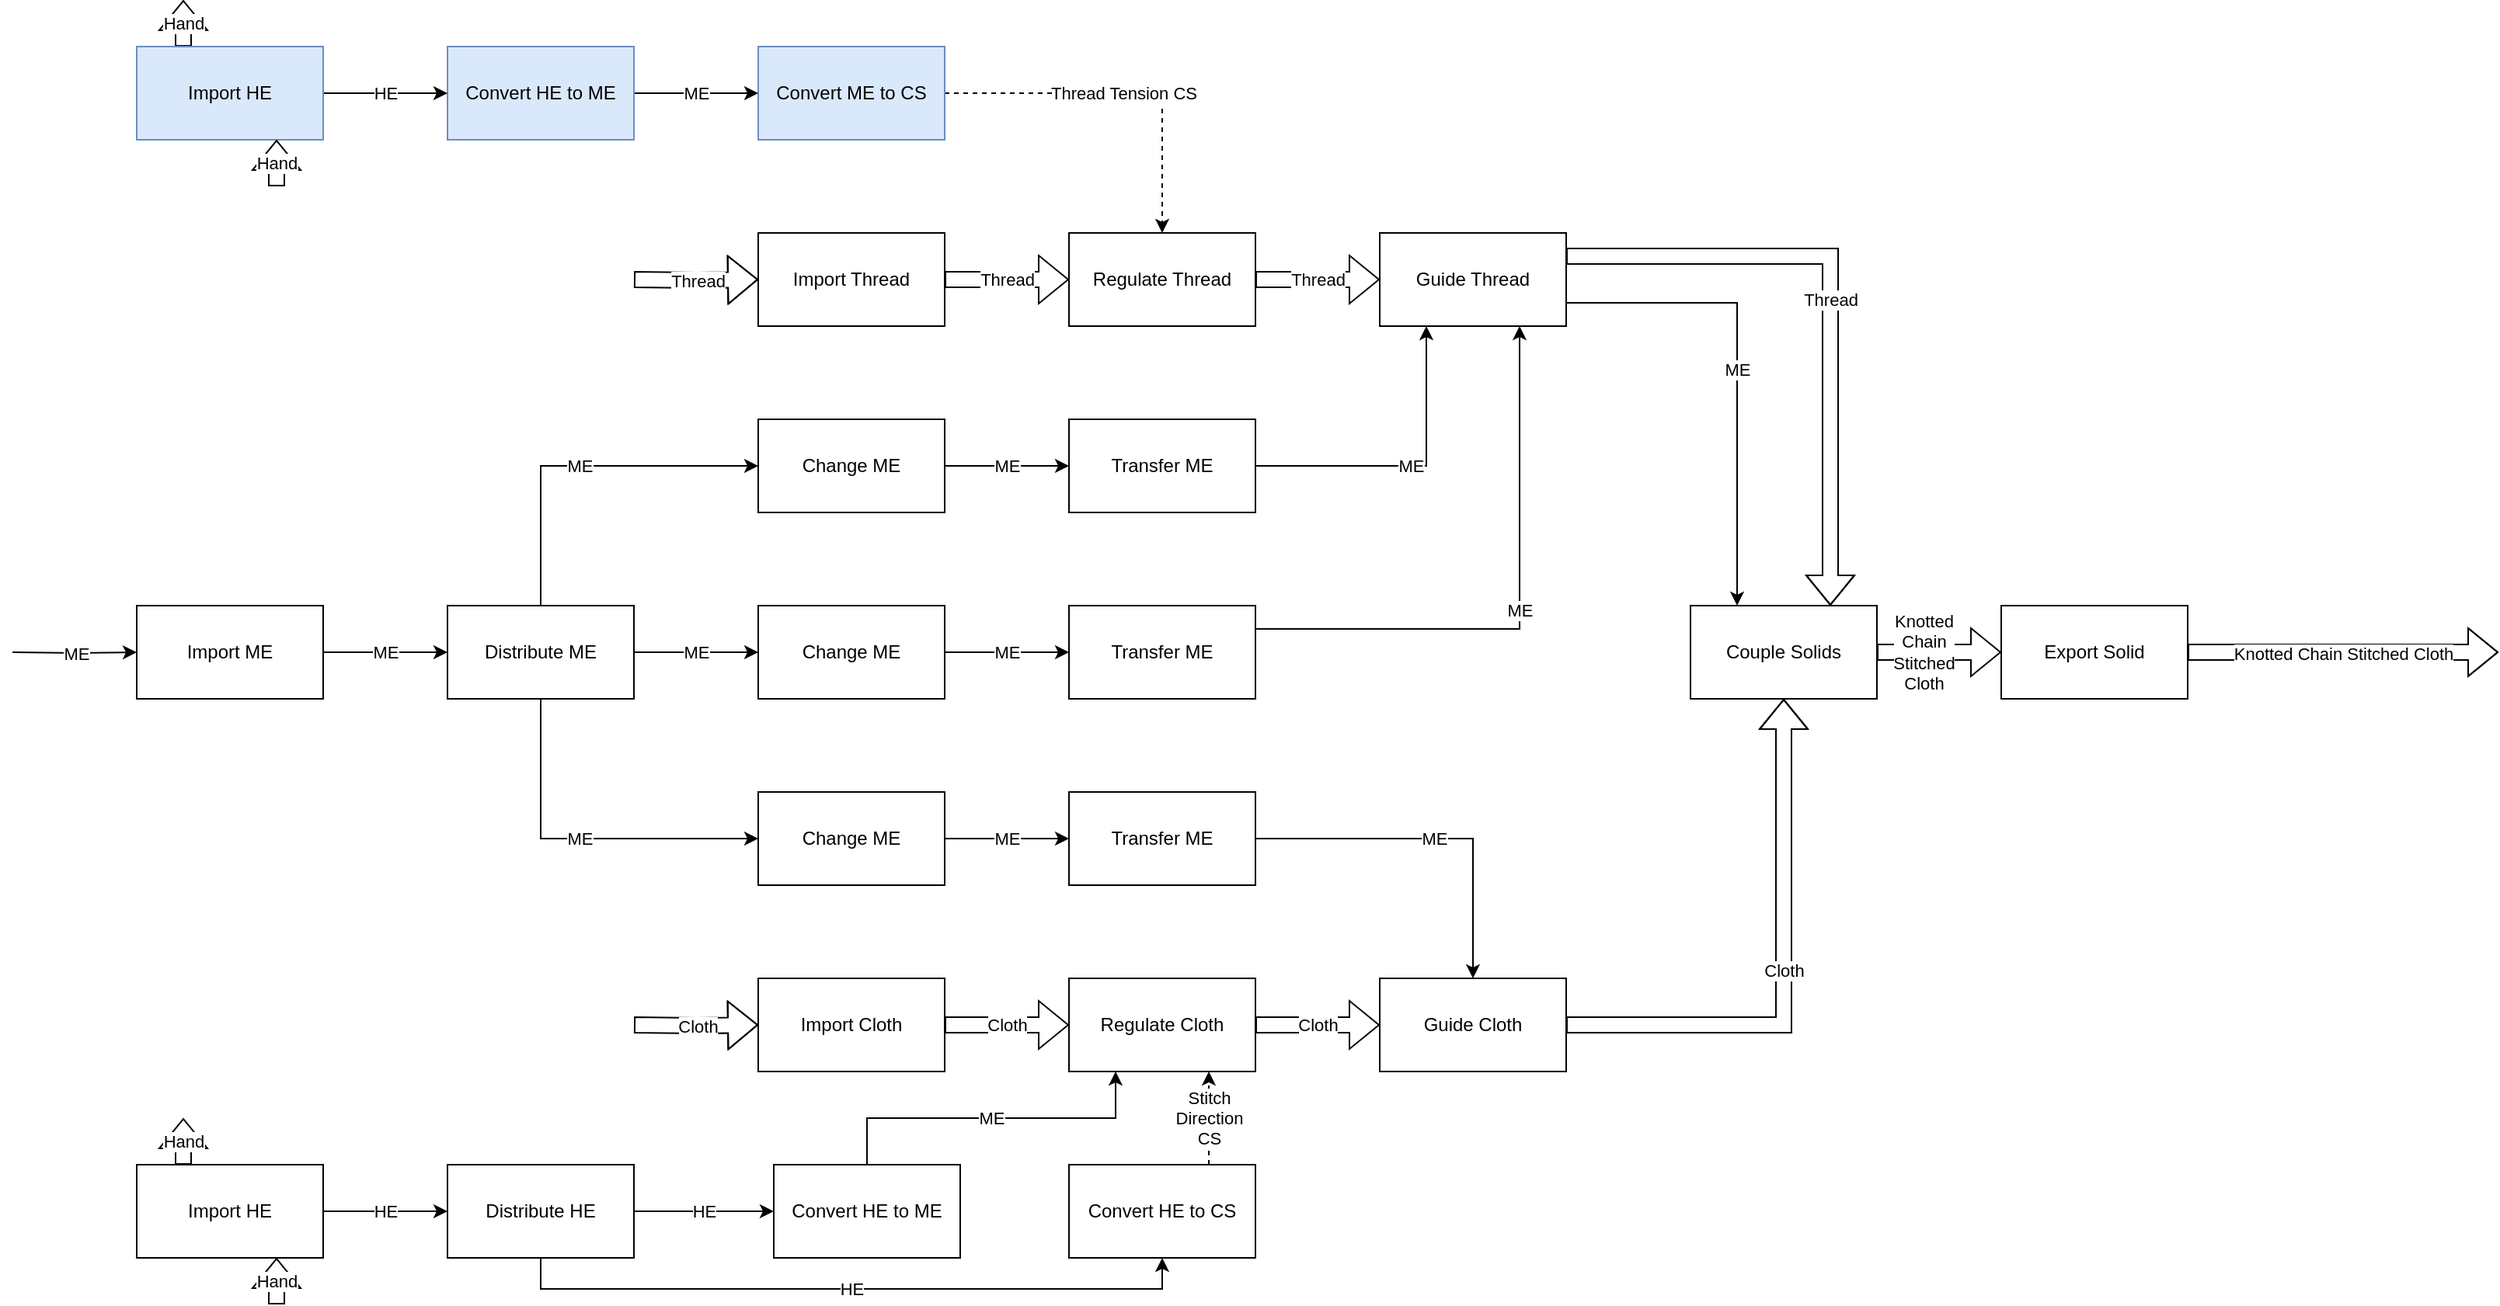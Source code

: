 <mxfile version="20.8.16" type="device"><diagram id="CUGEpobVD85Aj3zfOwO5" name="Page-1"><mxGraphModel dx="1823" dy="877" grid="1" gridSize="10" guides="1" tooltips="1" connect="1" arrows="1" fold="1" page="1" pageScale="1" pageWidth="1100" pageHeight="850" math="0" shadow="0"><root><mxCell id="0"/><mxCell id="1" parent="0"/><mxCell id="J4dnhJipNNTQAhLrL5PN-23" value="ME" style="edgeStyle=orthogonalEdgeStyle;rounded=0;orthogonalLoop=1;jettySize=auto;html=1;exitX=1;exitY=0.5;exitDx=0;exitDy=0;entryX=0;entryY=0.5;entryDx=0;entryDy=0;" parent="1" source="J4dnhJipNNTQAhLrL5PN-1" target="J4dnhJipNNTQAhLrL5PN-2" edge="1"><mxGeometry relative="1" as="geometry"/></mxCell><mxCell id="J4dnhJipNNTQAhLrL5PN-1" value="Import ME" style="rounded=0;whiteSpace=wrap;html=1;" parent="1" vertex="1"><mxGeometry x="120" y="390" width="120" height="60" as="geometry"/></mxCell><mxCell id="J4dnhJipNNTQAhLrL5PN-18" value="ME" style="edgeStyle=orthogonalEdgeStyle;rounded=0;orthogonalLoop=1;jettySize=auto;html=1;exitX=0.5;exitY=0;exitDx=0;exitDy=0;entryX=0;entryY=0.5;entryDx=0;entryDy=0;" parent="1" source="J4dnhJipNNTQAhLrL5PN-2" target="J4dnhJipNNTQAhLrL5PN-3" edge="1"><mxGeometry relative="1" as="geometry"/></mxCell><mxCell id="J4dnhJipNNTQAhLrL5PN-19" value="ME" style="edgeStyle=orthogonalEdgeStyle;rounded=0;orthogonalLoop=1;jettySize=auto;html=1;exitX=1;exitY=0.5;exitDx=0;exitDy=0;entryX=0;entryY=0.5;entryDx=0;entryDy=0;" parent="1" source="J4dnhJipNNTQAhLrL5PN-2" target="J4dnhJipNNTQAhLrL5PN-4" edge="1"><mxGeometry relative="1" as="geometry"/></mxCell><mxCell id="J4dnhJipNNTQAhLrL5PN-20" value="ME" style="edgeStyle=orthogonalEdgeStyle;rounded=0;orthogonalLoop=1;jettySize=auto;html=1;exitX=0.5;exitY=1;exitDx=0;exitDy=0;entryX=0;entryY=0.5;entryDx=0;entryDy=0;" parent="1" source="J4dnhJipNNTQAhLrL5PN-2" target="J4dnhJipNNTQAhLrL5PN-5" edge="1"><mxGeometry relative="1" as="geometry"/></mxCell><mxCell id="J4dnhJipNNTQAhLrL5PN-2" value="Distribute ME" style="rounded=0;whiteSpace=wrap;html=1;" parent="1" vertex="1"><mxGeometry x="320" y="390" width="120" height="60" as="geometry"/></mxCell><mxCell id="J4dnhJipNNTQAhLrL5PN-21" value="ME" style="edgeStyle=orthogonalEdgeStyle;rounded=0;orthogonalLoop=1;jettySize=auto;html=1;exitX=1;exitY=0.5;exitDx=0;exitDy=0;entryX=0;entryY=0.5;entryDx=0;entryDy=0;" parent="1" source="J4dnhJipNNTQAhLrL5PN-3" target="J4dnhJipNNTQAhLrL5PN-6" edge="1"><mxGeometry relative="1" as="geometry"/></mxCell><mxCell id="J4dnhJipNNTQAhLrL5PN-3" value="Change ME" style="rounded=0;whiteSpace=wrap;html=1;" parent="1" vertex="1"><mxGeometry x="520" y="270" width="120" height="60" as="geometry"/></mxCell><mxCell id="J4dnhJipNNTQAhLrL5PN-22" value="ME" style="edgeStyle=orthogonalEdgeStyle;rounded=0;orthogonalLoop=1;jettySize=auto;html=1;exitX=1;exitY=0.5;exitDx=0;exitDy=0;entryX=0;entryY=0.5;entryDx=0;entryDy=0;" parent="1" source="J4dnhJipNNTQAhLrL5PN-4" target="J4dnhJipNNTQAhLrL5PN-11" edge="1"><mxGeometry relative="1" as="geometry"/></mxCell><mxCell id="J4dnhJipNNTQAhLrL5PN-4" value="Change ME" style="rounded=0;whiteSpace=wrap;html=1;" parent="1" vertex="1"><mxGeometry x="520" y="390" width="120" height="60" as="geometry"/></mxCell><mxCell id="J4dnhJipNNTQAhLrL5PN-26" value="ME" style="edgeStyle=orthogonalEdgeStyle;rounded=0;orthogonalLoop=1;jettySize=auto;html=1;exitX=1;exitY=0.5;exitDx=0;exitDy=0;entryX=0;entryY=0.5;entryDx=0;entryDy=0;" parent="1" source="J4dnhJipNNTQAhLrL5PN-5" target="J4dnhJipNNTQAhLrL5PN-25" edge="1"><mxGeometry relative="1" as="geometry"/></mxCell><mxCell id="J4dnhJipNNTQAhLrL5PN-5" value="Change ME" style="rounded=0;whiteSpace=wrap;html=1;" parent="1" vertex="1"><mxGeometry x="520" y="510" width="120" height="60" as="geometry"/></mxCell><mxCell id="J4dnhJipNNTQAhLrL5PN-13" value="ME" style="edgeStyle=orthogonalEdgeStyle;rounded=0;orthogonalLoop=1;jettySize=auto;html=1;exitX=1;exitY=0.5;exitDx=0;exitDy=0;entryX=0.25;entryY=1;entryDx=0;entryDy=0;" parent="1" source="J4dnhJipNNTQAhLrL5PN-6" target="J4dnhJipNNTQAhLrL5PN-8" edge="1"><mxGeometry relative="1" as="geometry"/></mxCell><mxCell id="J4dnhJipNNTQAhLrL5PN-6" value="Transfer ME" style="rounded=0;whiteSpace=wrap;html=1;" parent="1" vertex="1"><mxGeometry x="720" y="270" width="120" height="60" as="geometry"/></mxCell><mxCell id="J4dnhJipNNTQAhLrL5PN-8" value="Guide Thread" style="rounded=0;whiteSpace=wrap;html=1;" parent="1" vertex="1"><mxGeometry x="920" y="150" width="120" height="60" as="geometry"/></mxCell><mxCell id="J4dnhJipNNTQAhLrL5PN-15" value="Thread" style="edgeStyle=orthogonalEdgeStyle;rounded=0;orthogonalLoop=1;jettySize=auto;html=1;exitX=1;exitY=0.5;exitDx=0;exitDy=0;entryX=0;entryY=0.5;entryDx=0;entryDy=0;shape=flexArrow;" parent="1" source="J4dnhJipNNTQAhLrL5PN-9" target="J4dnhJipNNTQAhLrL5PN-8" edge="1"><mxGeometry relative="1" as="geometry"/></mxCell><mxCell id="J4dnhJipNNTQAhLrL5PN-9" value="Regulate Thread" style="rounded=0;whiteSpace=wrap;html=1;" parent="1" vertex="1"><mxGeometry x="720" y="150" width="120" height="60" as="geometry"/></mxCell><mxCell id="J4dnhJipNNTQAhLrL5PN-16" value="Thread" style="edgeStyle=orthogonalEdgeStyle;shape=flexArrow;rounded=0;orthogonalLoop=1;jettySize=auto;html=1;exitX=1;exitY=0.5;exitDx=0;exitDy=0;entryX=0;entryY=0.5;entryDx=0;entryDy=0;" parent="1" source="J4dnhJipNNTQAhLrL5PN-10" target="J4dnhJipNNTQAhLrL5PN-9" edge="1"><mxGeometry relative="1" as="geometry"/></mxCell><mxCell id="J4dnhJipNNTQAhLrL5PN-10" value="Import Thread" style="rounded=0;whiteSpace=wrap;html=1;" parent="1" vertex="1"><mxGeometry x="520" y="150" width="120" height="60" as="geometry"/></mxCell><mxCell id="J4dnhJipNNTQAhLrL5PN-14" value="ME" style="edgeStyle=orthogonalEdgeStyle;rounded=0;orthogonalLoop=1;jettySize=auto;html=1;exitX=1;exitY=0.25;exitDx=0;exitDy=0;entryX=0.75;entryY=1;entryDx=0;entryDy=0;" parent="1" source="J4dnhJipNNTQAhLrL5PN-11" target="J4dnhJipNNTQAhLrL5PN-8" edge="1"><mxGeometry relative="1" as="geometry"/></mxCell><mxCell id="J4dnhJipNNTQAhLrL5PN-11" value="Transfer ME" style="rounded=0;whiteSpace=wrap;html=1;" parent="1" vertex="1"><mxGeometry x="720" y="390" width="120" height="60" as="geometry"/></mxCell><mxCell id="J4dnhJipNNTQAhLrL5PN-17" value="Thread" style="edgeStyle=orthogonalEdgeStyle;shape=flexArrow;rounded=0;orthogonalLoop=1;jettySize=auto;html=1;entryX=0;entryY=0.5;entryDx=0;entryDy=0;" parent="1" target="J4dnhJipNNTQAhLrL5PN-10" edge="1"><mxGeometry relative="1" as="geometry"><mxPoint x="440" y="180" as="sourcePoint"/></mxGeometry></mxCell><mxCell id="J4dnhJipNNTQAhLrL5PN-24" value="ME" style="edgeStyle=orthogonalEdgeStyle;rounded=0;orthogonalLoop=1;jettySize=auto;html=1;entryX=0;entryY=0.5;entryDx=0;entryDy=0;" parent="1" target="J4dnhJipNNTQAhLrL5PN-1" edge="1"><mxGeometry relative="1" as="geometry"><mxPoint x="40" y="420" as="sourcePoint"/></mxGeometry></mxCell><mxCell id="J4dnhJipNNTQAhLrL5PN-33" value="ME" style="edgeStyle=orthogonalEdgeStyle;rounded=0;orthogonalLoop=1;jettySize=auto;html=1;exitX=1;exitY=0.5;exitDx=0;exitDy=0;entryX=0.5;entryY=0;entryDx=0;entryDy=0;" parent="1" source="J4dnhJipNNTQAhLrL5PN-25" target="J4dnhJipNNTQAhLrL5PN-27" edge="1"><mxGeometry relative="1" as="geometry"/></mxCell><mxCell id="J4dnhJipNNTQAhLrL5PN-25" value="Transfer ME" style="rounded=0;whiteSpace=wrap;html=1;" parent="1" vertex="1"><mxGeometry x="720" y="510" width="120" height="60" as="geometry"/></mxCell><mxCell id="J4dnhJipNNTQAhLrL5PN-40" value="Cloth" style="edgeStyle=orthogonalEdgeStyle;rounded=0;orthogonalLoop=1;jettySize=auto;html=1;exitX=1;exitY=0.5;exitDx=0;exitDy=0;entryX=0.5;entryY=1;entryDx=0;entryDy=0;shape=flexArrow;" parent="1" source="J4dnhJipNNTQAhLrL5PN-27" target="J4dnhJipNNTQAhLrL5PN-37" edge="1"><mxGeometry relative="1" as="geometry"/></mxCell><mxCell id="J4dnhJipNNTQAhLrL5PN-27" value="Guide Cloth" style="rounded=0;whiteSpace=wrap;html=1;" parent="1" vertex="1"><mxGeometry x="920" y="630" width="120" height="60" as="geometry"/></mxCell><mxCell id="J4dnhJipNNTQAhLrL5PN-31" value="Cloth" style="edgeStyle=orthogonalEdgeStyle;shape=flexArrow;rounded=0;orthogonalLoop=1;jettySize=auto;html=1;exitX=1;exitY=0.5;exitDx=0;exitDy=0;entryX=0;entryY=0.5;entryDx=0;entryDy=0;" parent="1" source="J4dnhJipNNTQAhLrL5PN-28" target="J4dnhJipNNTQAhLrL5PN-29" edge="1"><mxGeometry relative="1" as="geometry"/></mxCell><mxCell id="J4dnhJipNNTQAhLrL5PN-28" value="Import Cloth" style="rounded=0;whiteSpace=wrap;html=1;" parent="1" vertex="1"><mxGeometry x="520" y="630" width="120" height="60" as="geometry"/></mxCell><mxCell id="J4dnhJipNNTQAhLrL5PN-32" value="Cloth" style="edgeStyle=orthogonalEdgeStyle;shape=flexArrow;rounded=0;orthogonalLoop=1;jettySize=auto;html=1;exitX=1;exitY=0.5;exitDx=0;exitDy=0;entryX=0;entryY=0.5;entryDx=0;entryDy=0;" parent="1" source="J4dnhJipNNTQAhLrL5PN-29" target="J4dnhJipNNTQAhLrL5PN-27" edge="1"><mxGeometry relative="1" as="geometry"/></mxCell><mxCell id="J4dnhJipNNTQAhLrL5PN-29" value="Regulate Cloth" style="rounded=0;whiteSpace=wrap;html=1;" parent="1" vertex="1"><mxGeometry x="720" y="630" width="120" height="60" as="geometry"/></mxCell><mxCell id="J4dnhJipNNTQAhLrL5PN-30" value="Cloth" style="edgeStyle=orthogonalEdgeStyle;rounded=0;orthogonalLoop=1;jettySize=auto;html=1;entryX=0;entryY=0.5;entryDx=0;entryDy=0;shape=flexArrow;" parent="1" target="J4dnhJipNNTQAhLrL5PN-28" edge="1"><mxGeometry relative="1" as="geometry"><mxPoint x="440" y="660" as="sourcePoint"/></mxGeometry></mxCell><mxCell id="J4dnhJipNNTQAhLrL5PN-38" value="Thread" style="edgeStyle=orthogonalEdgeStyle;rounded=0;orthogonalLoop=1;jettySize=auto;html=1;exitX=1;exitY=0.25;exitDx=0;exitDy=0;entryX=0.75;entryY=0;entryDx=0;entryDy=0;shape=flexArrow;" parent="1" source="J4dnhJipNNTQAhLrL5PN-8" target="J4dnhJipNNTQAhLrL5PN-37" edge="1"><mxGeometry relative="1" as="geometry"><mxPoint x="1210" y="210" as="sourcePoint"/></mxGeometry></mxCell><mxCell id="J4dnhJipNNTQAhLrL5PN-39" value="ME" style="edgeStyle=orthogonalEdgeStyle;rounded=0;orthogonalLoop=1;jettySize=auto;html=1;exitX=1;exitY=0.75;exitDx=0;exitDy=0;entryX=0.25;entryY=0;entryDx=0;entryDy=0;" parent="1" source="J4dnhJipNNTQAhLrL5PN-8" target="J4dnhJipNNTQAhLrL5PN-37" edge="1"><mxGeometry relative="1" as="geometry"><mxPoint x="1150" y="210" as="sourcePoint"/></mxGeometry></mxCell><mxCell id="J4dnhJipNNTQAhLrL5PN-42" value="Knotted&lt;br&gt;Chain&lt;br&gt;Stitched&lt;br&gt;Cloth" style="edgeStyle=orthogonalEdgeStyle;shape=flexArrow;rounded=0;orthogonalLoop=1;jettySize=auto;html=1;exitX=1;exitY=0.5;exitDx=0;exitDy=0;entryX=0;entryY=0.5;entryDx=0;entryDy=0;" parent="1" source="J4dnhJipNNTQAhLrL5PN-37" target="J4dnhJipNNTQAhLrL5PN-41" edge="1"><mxGeometry x="-0.25" relative="1" as="geometry"><mxPoint as="offset"/></mxGeometry></mxCell><mxCell id="J4dnhJipNNTQAhLrL5PN-37" value="Couple Solids" style="rounded=0;whiteSpace=wrap;html=1;" parent="1" vertex="1"><mxGeometry x="1120" y="390" width="120" height="60" as="geometry"/></mxCell><mxCell id="J4dnhJipNNTQAhLrL5PN-43" value="Knotted Chain Stitched Cloth" style="edgeStyle=orthogonalEdgeStyle;shape=flexArrow;rounded=0;orthogonalLoop=1;jettySize=auto;html=1;exitX=1;exitY=0.5;exitDx=0;exitDy=0;" parent="1" source="J4dnhJipNNTQAhLrL5PN-41" edge="1"><mxGeometry relative="1" as="geometry"><mxPoint x="1640" y="420" as="targetPoint"/></mxGeometry></mxCell><mxCell id="J4dnhJipNNTQAhLrL5PN-41" value="Export Solid" style="rounded=0;whiteSpace=wrap;html=1;" parent="1" vertex="1"><mxGeometry x="1320" y="390" width="120" height="60" as="geometry"/></mxCell><mxCell id="_DKw1RyL2oDOmnZFE6Ag-5" value="HE" style="edgeStyle=orthogonalEdgeStyle;rounded=0;orthogonalLoop=1;jettySize=auto;html=1;exitX=1;exitY=0.5;exitDx=0;exitDy=0;entryX=0;entryY=0.5;entryDx=0;entryDy=0;" parent="1" source="_DKw1RyL2oDOmnZFE6Ag-1" target="_DKw1RyL2oDOmnZFE6Ag-2" edge="1"><mxGeometry relative="1" as="geometry"/></mxCell><mxCell id="_DKw1RyL2oDOmnZFE6Ag-20" value="Hand" style="edgeStyle=orthogonalEdgeStyle;shape=flexArrow;rounded=0;orthogonalLoop=1;jettySize=auto;html=1;exitX=0.25;exitY=0;exitDx=0;exitDy=0;" parent="1" source="_DKw1RyL2oDOmnZFE6Ag-1" edge="1"><mxGeometry relative="1" as="geometry"><mxPoint x="150" y="720" as="targetPoint"/></mxGeometry></mxCell><mxCell id="_DKw1RyL2oDOmnZFE6Ag-1" value="Import HE" style="rounded=0;whiteSpace=wrap;html=1;" parent="1" vertex="1"><mxGeometry x="120" y="750" width="120" height="60" as="geometry"/></mxCell><mxCell id="_DKw1RyL2oDOmnZFE6Ag-6" value="HE" style="edgeStyle=orthogonalEdgeStyle;rounded=0;orthogonalLoop=1;jettySize=auto;html=1;exitX=1;exitY=0.5;exitDx=0;exitDy=0;entryX=0;entryY=0.5;entryDx=0;entryDy=0;" parent="1" source="_DKw1RyL2oDOmnZFE6Ag-2" target="_DKw1RyL2oDOmnZFE6Ag-3" edge="1"><mxGeometry relative="1" as="geometry"/></mxCell><mxCell id="_DKw1RyL2oDOmnZFE6Ag-7" value="HE" style="edgeStyle=orthogonalEdgeStyle;rounded=0;orthogonalLoop=1;jettySize=auto;html=1;exitX=0.5;exitY=1;exitDx=0;exitDy=0;entryX=0.5;entryY=1;entryDx=0;entryDy=0;" parent="1" source="_DKw1RyL2oDOmnZFE6Ag-2" target="_DKw1RyL2oDOmnZFE6Ag-4" edge="1"><mxGeometry relative="1" as="geometry"/></mxCell><mxCell id="_DKw1RyL2oDOmnZFE6Ag-2" value="Distribute HE" style="rounded=0;whiteSpace=wrap;html=1;" parent="1" vertex="1"><mxGeometry x="320" y="750" width="120" height="60" as="geometry"/></mxCell><mxCell id="_DKw1RyL2oDOmnZFE6Ag-8" value="ME" style="edgeStyle=orthogonalEdgeStyle;rounded=0;orthogonalLoop=1;jettySize=auto;html=1;exitX=0.5;exitY=0;exitDx=0;exitDy=0;entryX=0.25;entryY=1;entryDx=0;entryDy=0;" parent="1" source="_DKw1RyL2oDOmnZFE6Ag-3" target="J4dnhJipNNTQAhLrL5PN-29" edge="1"><mxGeometry relative="1" as="geometry"/></mxCell><mxCell id="_DKw1RyL2oDOmnZFE6Ag-3" value="Convert HE to ME" style="rounded=0;whiteSpace=wrap;html=1;" parent="1" vertex="1"><mxGeometry x="530" y="750" width="120" height="60" as="geometry"/></mxCell><mxCell id="_DKw1RyL2oDOmnZFE6Ag-9" value="Stitch&lt;br&gt;Direction&lt;br&gt;CS" style="edgeStyle=orthogonalEdgeStyle;rounded=0;orthogonalLoop=1;jettySize=auto;html=1;exitX=0.75;exitY=0;exitDx=0;exitDy=0;entryX=0.75;entryY=1;entryDx=0;entryDy=0;dashed=1;" parent="1" source="_DKw1RyL2oDOmnZFE6Ag-4" target="J4dnhJipNNTQAhLrL5PN-29" edge="1"><mxGeometry relative="1" as="geometry"/></mxCell><mxCell id="_DKw1RyL2oDOmnZFE6Ag-4" value="Convert HE to CS" style="rounded=0;whiteSpace=wrap;html=1;" parent="1" vertex="1"><mxGeometry x="720" y="750" width="120" height="60" as="geometry"/></mxCell><mxCell id="_DKw1RyL2oDOmnZFE6Ag-16" value="Thread Tension CS" style="edgeStyle=orthogonalEdgeStyle;rounded=0;orthogonalLoop=1;jettySize=auto;html=1;exitX=1;exitY=0.5;exitDx=0;exitDy=0;entryX=0.5;entryY=0;entryDx=0;entryDy=0;dashed=1;" parent="1" source="_DKw1RyL2oDOmnZFE6Ag-10" target="J4dnhJipNNTQAhLrL5PN-9" edge="1"><mxGeometry relative="1" as="geometry"/></mxCell><mxCell id="_DKw1RyL2oDOmnZFE6Ag-10" value="Convert ME to CS" style="rounded=0;whiteSpace=wrap;html=1;fillColor=#dae8fc;strokeColor=#6c8ebf;" parent="1" vertex="1"><mxGeometry x="520" y="30" width="120" height="60" as="geometry"/></mxCell><mxCell id="_DKw1RyL2oDOmnZFE6Ag-15" value="ME" style="edgeStyle=orthogonalEdgeStyle;rounded=0;orthogonalLoop=1;jettySize=auto;html=1;exitX=1;exitY=0.5;exitDx=0;exitDy=0;entryX=0;entryY=0.5;entryDx=0;entryDy=0;" parent="1" source="_DKw1RyL2oDOmnZFE6Ag-11" target="_DKw1RyL2oDOmnZFE6Ag-10" edge="1"><mxGeometry relative="1" as="geometry"/></mxCell><mxCell id="_DKw1RyL2oDOmnZFE6Ag-11" value="Convert HE to ME" style="rounded=0;whiteSpace=wrap;html=1;fillColor=#dae8fc;strokeColor=#6c8ebf;" parent="1" vertex="1"><mxGeometry x="320" y="30" width="120" height="60" as="geometry"/></mxCell><mxCell id="_DKw1RyL2oDOmnZFE6Ag-14" value="HE" style="edgeStyle=orthogonalEdgeStyle;rounded=0;orthogonalLoop=1;jettySize=auto;html=1;exitX=1;exitY=0.5;exitDx=0;exitDy=0;entryX=0;entryY=0.5;entryDx=0;entryDy=0;" parent="1" source="_DKw1RyL2oDOmnZFE6Ag-12" target="_DKw1RyL2oDOmnZFE6Ag-11" edge="1"><mxGeometry relative="1" as="geometry"/></mxCell><mxCell id="_DKw1RyL2oDOmnZFE6Ag-18" value="Hand" style="edgeStyle=orthogonalEdgeStyle;shape=flexArrow;rounded=0;orthogonalLoop=1;jettySize=auto;html=1;exitX=0.25;exitY=0;exitDx=0;exitDy=0;" parent="1" source="_DKw1RyL2oDOmnZFE6Ag-12" edge="1"><mxGeometry relative="1" as="geometry"><mxPoint x="150" as="targetPoint"/></mxGeometry></mxCell><mxCell id="_DKw1RyL2oDOmnZFE6Ag-12" value="Import HE" style="rounded=0;whiteSpace=wrap;html=1;fillColor=#dae8fc;strokeColor=#6c8ebf;" parent="1" vertex="1"><mxGeometry x="120" y="30" width="120" height="60" as="geometry"/></mxCell><mxCell id="_DKw1RyL2oDOmnZFE6Ag-17" value="Hand" style="edgeStyle=orthogonalEdgeStyle;rounded=0;orthogonalLoop=1;jettySize=auto;html=1;entryX=0.75;entryY=1;entryDx=0;entryDy=0;shape=flexArrow;" parent="1" target="_DKw1RyL2oDOmnZFE6Ag-12" edge="1"><mxGeometry relative="1" as="geometry"><mxPoint x="210" y="120" as="sourcePoint"/></mxGeometry></mxCell><mxCell id="_DKw1RyL2oDOmnZFE6Ag-19" value="Hand" style="edgeStyle=orthogonalEdgeStyle;shape=flexArrow;rounded=0;orthogonalLoop=1;jettySize=auto;html=1;entryX=0.75;entryY=1;entryDx=0;entryDy=0;" parent="1" target="_DKw1RyL2oDOmnZFE6Ag-1" edge="1"><mxGeometry relative="1" as="geometry"><mxPoint x="210" y="840" as="sourcePoint"/></mxGeometry></mxCell></root></mxGraphModel></diagram></mxfile>